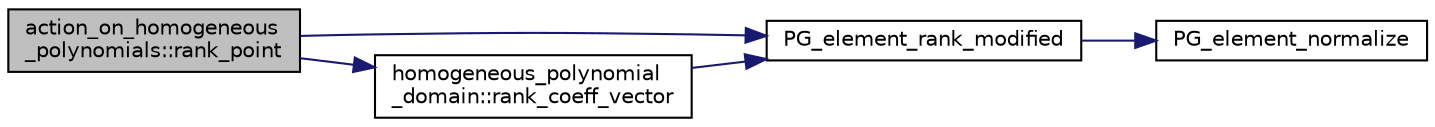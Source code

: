 digraph "action_on_homogeneous_polynomials::rank_point"
{
  edge [fontname="Helvetica",fontsize="10",labelfontname="Helvetica",labelfontsize="10"];
  node [fontname="Helvetica",fontsize="10",shape=record];
  rankdir="LR";
  Node570 [label="action_on_homogeneous\l_polynomials::rank_point",height=0.2,width=0.4,color="black", fillcolor="grey75", style="filled", fontcolor="black"];
  Node570 -> Node571 [color="midnightblue",fontsize="10",style="solid",fontname="Helvetica"];
  Node571 [label="PG_element_rank_modified",height=0.2,width=0.4,color="black", fillcolor="white", style="filled",URL="$d4/d67/geometry_8h.html#a9cd1a8bf5b88a038e33862f6c2c3dd36"];
  Node571 -> Node572 [color="midnightblue",fontsize="10",style="solid",fontname="Helvetica"];
  Node572 [label="PG_element_normalize",height=0.2,width=0.4,color="black", fillcolor="white", style="filled",URL="$df/de4/projective_8_c.html#a5a4c3c1158bad6bab0d786c616bd0996"];
  Node570 -> Node573 [color="midnightblue",fontsize="10",style="solid",fontname="Helvetica"];
  Node573 [label="homogeneous_polynomial\l_domain::rank_coeff_vector",height=0.2,width=0.4,color="black", fillcolor="white", style="filled",URL="$d2/da7/classhomogeneous__polynomial__domain.html#a23e18573b753de888d3f8ee893e99d5a"];
  Node573 -> Node571 [color="midnightblue",fontsize="10",style="solid",fontname="Helvetica"];
}
